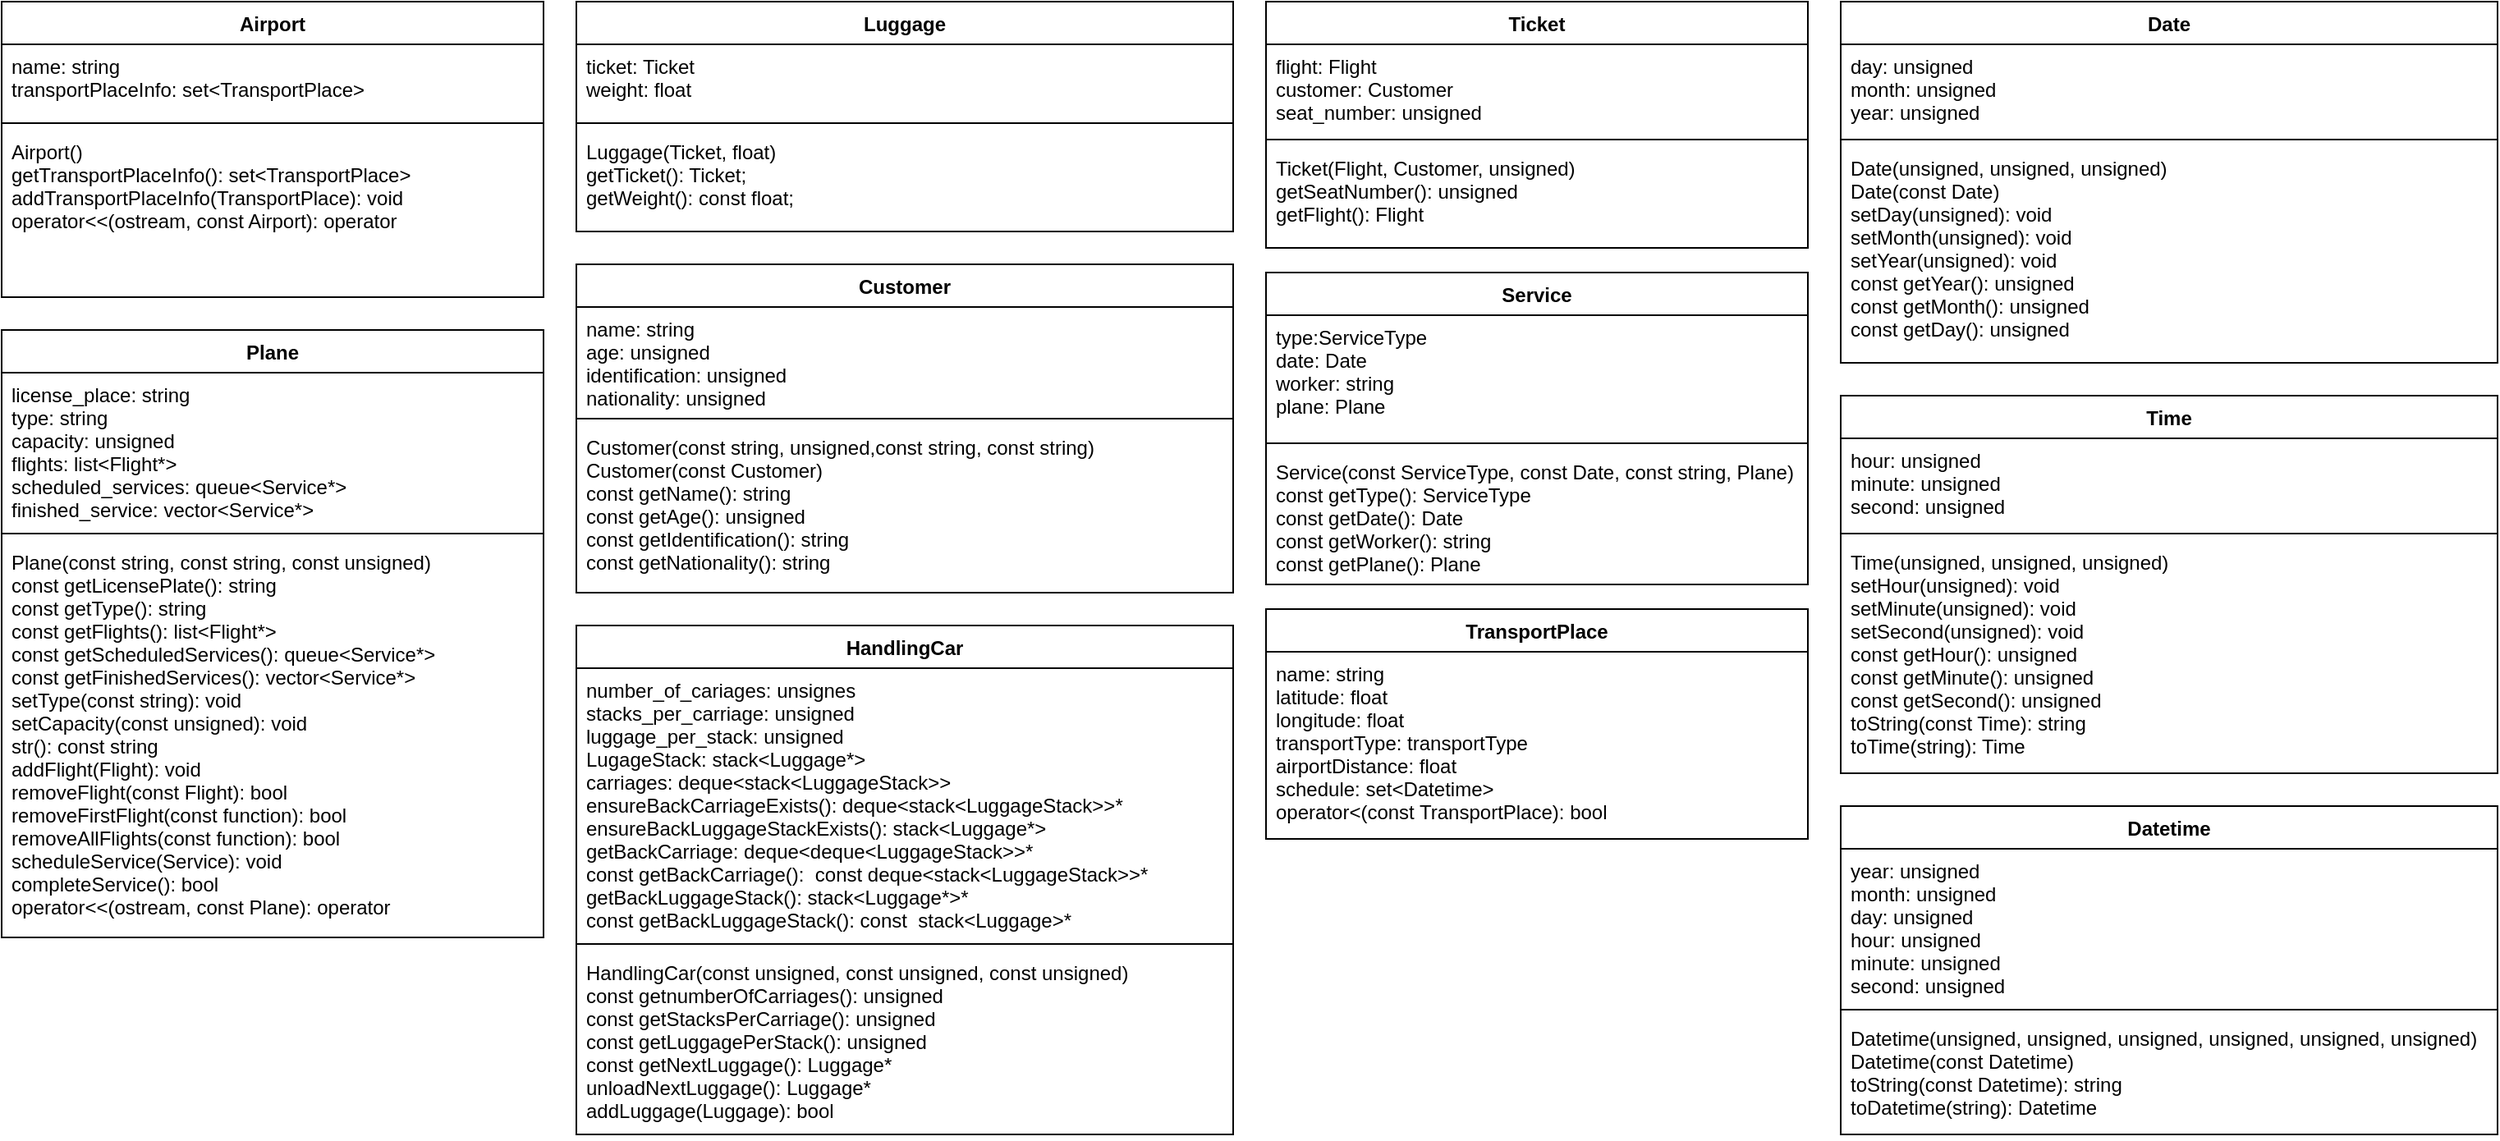 <mxfile version="15.9.1" type="github">
  <diagram id="W_Nx_6DD35ul7_3408HK" name="Page-1">
    <mxGraphModel dx="1769" dy="774" grid="1" gridSize="10" guides="1" tooltips="1" connect="1" arrows="1" fold="1" page="1" pageScale="1" pageWidth="850" pageHeight="1100" math="0" shadow="0">
      <root>
        <mxCell id="0" />
        <mxCell id="1" parent="0" />
        <mxCell id="bMeLzX-Dhkqm__7QgIpA-3" value="Airport" style="swimlane;fontStyle=1;align=center;verticalAlign=top;childLayout=stackLayout;horizontal=1;startSize=26;horizontalStack=0;resizeParent=1;resizeParentMax=0;resizeLast=0;collapsible=1;marginBottom=0;glass=0;strokeColor=default;" parent="1" vertex="1">
          <mxGeometry x="30" y="20" width="330" height="180" as="geometry" />
        </mxCell>
        <mxCell id="bMeLzX-Dhkqm__7QgIpA-4" value="name: string&#xa;transportPlaceInfo: set&lt;TransportPlace&gt;&#xa;" style="text;strokeColor=none;fillColor=none;align=left;verticalAlign=top;spacingLeft=4;spacingRight=4;overflow=hidden;rotatable=0;points=[[0,0.5],[1,0.5]];portConstraint=eastwest;glass=0;" parent="bMeLzX-Dhkqm__7QgIpA-3" vertex="1">
          <mxGeometry y="26" width="330" height="44" as="geometry" />
        </mxCell>
        <mxCell id="bMeLzX-Dhkqm__7QgIpA-5" value="" style="line;strokeWidth=1;fillColor=none;align=left;verticalAlign=middle;spacingTop=-1;spacingLeft=3;spacingRight=3;rotatable=0;labelPosition=right;points=[];portConstraint=eastwest;glass=0;" parent="bMeLzX-Dhkqm__7QgIpA-3" vertex="1">
          <mxGeometry y="70" width="330" height="8" as="geometry" />
        </mxCell>
        <mxCell id="bMeLzX-Dhkqm__7QgIpA-6" value="Airport()&#xa;getTransportPlaceInfo(): set&lt;TransportPlace&gt;&#xa;addTransportPlaceInfo(TransportPlace): void&#xa;operator&lt;&lt;(ostream, const Airport): operator&#xa;" style="text;strokeColor=none;fillColor=none;align=left;verticalAlign=top;spacingLeft=4;spacingRight=4;overflow=hidden;rotatable=0;points=[[0,0.5],[1,0.5]];portConstraint=eastwest;glass=0;" parent="bMeLzX-Dhkqm__7QgIpA-3" vertex="1">
          <mxGeometry y="78" width="330" height="102" as="geometry" />
        </mxCell>
        <mxCell id="bMeLzX-Dhkqm__7QgIpA-8" value="TransportPlace" style="swimlane;fontStyle=1;align=center;verticalAlign=top;childLayout=stackLayout;horizontal=1;startSize=26;horizontalStack=0;resizeParent=1;resizeParentMax=0;resizeLast=0;collapsible=1;marginBottom=0;glass=0;strokeColor=default;" parent="1" vertex="1">
          <mxGeometry x="800" y="390" width="330" height="140" as="geometry" />
        </mxCell>
        <mxCell id="bMeLzX-Dhkqm__7QgIpA-9" value="name: string&#xa;latitude: float&#xa;longitude: float&#xa;transportType: transportType&#xa;airportDistance: float&#xa;schedule: set&lt;Datetime&gt;&#xa;operator&lt;(const TransportPlace): bool" style="text;strokeColor=none;fillColor=none;align=left;verticalAlign=top;spacingLeft=4;spacingRight=4;overflow=hidden;rotatable=0;points=[[0,0.5],[1,0.5]];portConstraint=eastwest;glass=0;" parent="bMeLzX-Dhkqm__7QgIpA-8" vertex="1">
          <mxGeometry y="26" width="330" height="114" as="geometry" />
        </mxCell>
        <mxCell id="bMeLzX-Dhkqm__7QgIpA-12" value="Ticket" style="swimlane;fontStyle=1;align=center;verticalAlign=top;childLayout=stackLayout;horizontal=1;startSize=26;horizontalStack=0;resizeParent=1;resizeParentMax=0;resizeLast=0;collapsible=1;marginBottom=0;glass=0;strokeColor=default;" parent="1" vertex="1">
          <mxGeometry x="800" y="20" width="330" height="150" as="geometry" />
        </mxCell>
        <mxCell id="bMeLzX-Dhkqm__7QgIpA-13" value="flight: Flight&#xa;customer: Customer&#xa;seat_number: unsigned&#xa;" style="text;strokeColor=none;fillColor=none;align=left;verticalAlign=top;spacingLeft=4;spacingRight=4;overflow=hidden;rotatable=0;points=[[0,0.5],[1,0.5]];portConstraint=eastwest;glass=0;" parent="bMeLzX-Dhkqm__7QgIpA-12" vertex="1">
          <mxGeometry y="26" width="330" height="54" as="geometry" />
        </mxCell>
        <mxCell id="bMeLzX-Dhkqm__7QgIpA-14" value="" style="line;strokeWidth=1;fillColor=none;align=left;verticalAlign=middle;spacingTop=-1;spacingLeft=3;spacingRight=3;rotatable=0;labelPosition=right;points=[];portConstraint=eastwest;glass=0;" parent="bMeLzX-Dhkqm__7QgIpA-12" vertex="1">
          <mxGeometry y="80" width="330" height="8" as="geometry" />
        </mxCell>
        <mxCell id="bMeLzX-Dhkqm__7QgIpA-15" value="Ticket(Flight, Customer, unsigned)&#xa;getSeatNumber(): unsigned&#xa;getFlight(): Flight&#xa;" style="text;strokeColor=none;fillColor=none;align=left;verticalAlign=top;spacingLeft=4;spacingRight=4;overflow=hidden;rotatable=0;points=[[0,0.5],[1,0.5]];portConstraint=eastwest;glass=0;" parent="bMeLzX-Dhkqm__7QgIpA-12" vertex="1">
          <mxGeometry y="88" width="330" height="62" as="geometry" />
        </mxCell>
        <mxCell id="bMeLzX-Dhkqm__7QgIpA-16" value="Plane" style="swimlane;fontStyle=1;align=center;verticalAlign=top;childLayout=stackLayout;horizontal=1;startSize=26;horizontalStack=0;resizeParent=1;resizeParentMax=0;resizeLast=0;collapsible=1;marginBottom=0;glass=0;strokeColor=default;" parent="1" vertex="1">
          <mxGeometry x="30" y="220" width="330" height="370" as="geometry" />
        </mxCell>
        <mxCell id="bMeLzX-Dhkqm__7QgIpA-17" value="license_place: string&#xa;type: string&#xa;capacity: unsigned&#xa;flights: list&lt;Flight*&gt;&#xa;scheduled_services: queue&lt;Service*&gt;&#xa;finished_service: vector&lt;Service*&gt;&#xa;" style="text;strokeColor=none;fillColor=none;align=left;verticalAlign=top;spacingLeft=4;spacingRight=4;overflow=hidden;rotatable=0;points=[[0,0.5],[1,0.5]];portConstraint=eastwest;glass=0;" parent="bMeLzX-Dhkqm__7QgIpA-16" vertex="1">
          <mxGeometry y="26" width="330" height="94" as="geometry" />
        </mxCell>
        <mxCell id="bMeLzX-Dhkqm__7QgIpA-18" value="" style="line;strokeWidth=1;fillColor=none;align=left;verticalAlign=middle;spacingTop=-1;spacingLeft=3;spacingRight=3;rotatable=0;labelPosition=right;points=[];portConstraint=eastwest;glass=0;" parent="bMeLzX-Dhkqm__7QgIpA-16" vertex="1">
          <mxGeometry y="120" width="330" height="8" as="geometry" />
        </mxCell>
        <mxCell id="bMeLzX-Dhkqm__7QgIpA-19" value="Plane(const string, const string, const unsigned)&#xa;const getLicensePlate(): string&#xa;const getType(): string&#xa;const getFlights(): list&lt;Flight*&gt;&#xa;const getScheduledServices(): queue&lt;Service*&gt;&#xa;const getFinishedServices(): vector&lt;Service*&gt;&#xa;setType(const string): void&#xa;setCapacity(const unsigned): void&#xa;str(): const string&#xa;addFlight(Flight): void&#xa;removeFlight(const Flight): bool&#xa;removeFirstFlight(const function): bool&#xa;removeAllFlights(const function): bool&#xa;scheduleService(Service): void&#xa;completeService(): bool&#xa;operator&lt;&lt;(ostream, const Plane): operator&#xa;" style="text;strokeColor=none;fillColor=none;align=left;verticalAlign=top;spacingLeft=4;spacingRight=4;overflow=hidden;rotatable=0;points=[[0,0.5],[1,0.5]];portConstraint=eastwest;glass=0;" parent="bMeLzX-Dhkqm__7QgIpA-16" vertex="1">
          <mxGeometry y="128" width="330" height="242" as="geometry" />
        </mxCell>
        <mxCell id="bMeLzX-Dhkqm__7QgIpA-24" value="Service" style="swimlane;fontStyle=1;align=center;verticalAlign=top;childLayout=stackLayout;horizontal=1;startSize=26;horizontalStack=0;resizeParent=1;resizeParentMax=0;resizeLast=0;collapsible=1;marginBottom=0;glass=0;strokeColor=default;" parent="1" vertex="1">
          <mxGeometry x="800" y="185" width="330" height="190" as="geometry" />
        </mxCell>
        <mxCell id="bMeLzX-Dhkqm__7QgIpA-25" value="type:ServiceType&#xa;date: Date&#xa;worker: string&#xa;plane: Plane&#xa;" style="text;strokeColor=none;fillColor=none;align=left;verticalAlign=top;spacingLeft=4;spacingRight=4;overflow=hidden;rotatable=0;points=[[0,0.5],[1,0.5]];portConstraint=eastwest;glass=0;" parent="bMeLzX-Dhkqm__7QgIpA-24" vertex="1">
          <mxGeometry y="26" width="330" height="74" as="geometry" />
        </mxCell>
        <mxCell id="bMeLzX-Dhkqm__7QgIpA-26" value="" style="line;strokeWidth=1;fillColor=none;align=left;verticalAlign=middle;spacingTop=-1;spacingLeft=3;spacingRight=3;rotatable=0;labelPosition=right;points=[];portConstraint=eastwest;glass=0;" parent="bMeLzX-Dhkqm__7QgIpA-24" vertex="1">
          <mxGeometry y="100" width="330" height="8" as="geometry" />
        </mxCell>
        <mxCell id="bMeLzX-Dhkqm__7QgIpA-27" value="Service(const ServiceType, const Date, const string, Plane)&#xa;const getType(): ServiceType&#xa;const getDate(): Date&#xa;const getWorker(): string&#xa;const getPlane(): Plane&#xa;" style="text;strokeColor=none;fillColor=none;align=left;verticalAlign=top;spacingLeft=4;spacingRight=4;overflow=hidden;rotatable=0;points=[[0,0.5],[1,0.5]];portConstraint=eastwest;glass=0;" parent="bMeLzX-Dhkqm__7QgIpA-24" vertex="1">
          <mxGeometry y="108" width="330" height="82" as="geometry" />
        </mxCell>
        <mxCell id="bMeLzX-Dhkqm__7QgIpA-28" value="Date" style="swimlane;fontStyle=1;align=center;verticalAlign=top;childLayout=stackLayout;horizontal=1;startSize=26;horizontalStack=0;resizeParent=1;resizeParentMax=0;resizeLast=0;collapsible=1;marginBottom=0;glass=0;strokeColor=default;" parent="1" vertex="1">
          <mxGeometry x="1150" y="20" width="400" height="220" as="geometry" />
        </mxCell>
        <mxCell id="bMeLzX-Dhkqm__7QgIpA-29" value="day: unsigned&#xa;month: unsigned&#xa;year: unsigned&#xa;" style="text;strokeColor=none;fillColor=none;align=left;verticalAlign=top;spacingLeft=4;spacingRight=4;overflow=hidden;rotatable=0;points=[[0,0.5],[1,0.5]];portConstraint=eastwest;glass=0;" parent="bMeLzX-Dhkqm__7QgIpA-28" vertex="1">
          <mxGeometry y="26" width="400" height="54" as="geometry" />
        </mxCell>
        <mxCell id="bMeLzX-Dhkqm__7QgIpA-30" value="" style="line;strokeWidth=1;fillColor=none;align=left;verticalAlign=middle;spacingTop=-1;spacingLeft=3;spacingRight=3;rotatable=0;labelPosition=right;points=[];portConstraint=eastwest;glass=0;" parent="bMeLzX-Dhkqm__7QgIpA-28" vertex="1">
          <mxGeometry y="80" width="400" height="8" as="geometry" />
        </mxCell>
        <mxCell id="bMeLzX-Dhkqm__7QgIpA-31" value="Date(unsigned, unsigned, unsigned)&#xa;Date(const Date)&#xa;setDay(unsigned): void&#xa;setMonth(unsigned): void&#xa;setYear(unsigned): void&#xa;const getYear(): unsigned&#xa;const getMonth(): unsigned&#xa;const getDay(): unsigned" style="text;strokeColor=none;fillColor=none;align=left;verticalAlign=top;spacingLeft=4;spacingRight=4;overflow=hidden;rotatable=0;points=[[0,0.5],[1,0.5]];portConstraint=eastwest;glass=0;" parent="bMeLzX-Dhkqm__7QgIpA-28" vertex="1">
          <mxGeometry y="88" width="400" height="132" as="geometry" />
        </mxCell>
        <mxCell id="bMeLzX-Dhkqm__7QgIpA-32" value="Time" style="swimlane;fontStyle=1;align=center;verticalAlign=top;childLayout=stackLayout;horizontal=1;startSize=26;horizontalStack=0;resizeParent=1;resizeParentMax=0;resizeLast=0;collapsible=1;marginBottom=0;glass=0;strokeColor=default;" parent="1" vertex="1">
          <mxGeometry x="1150" y="260" width="400" height="230" as="geometry" />
        </mxCell>
        <mxCell id="bMeLzX-Dhkqm__7QgIpA-33" value="hour: unsigned&#xa;minute: unsigned&#xa;second: unsigned&#xa;" style="text;strokeColor=none;fillColor=none;align=left;verticalAlign=top;spacingLeft=4;spacingRight=4;overflow=hidden;rotatable=0;points=[[0,0.5],[1,0.5]];portConstraint=eastwest;glass=0;" parent="bMeLzX-Dhkqm__7QgIpA-32" vertex="1">
          <mxGeometry y="26" width="400" height="54" as="geometry" />
        </mxCell>
        <mxCell id="bMeLzX-Dhkqm__7QgIpA-34" value="" style="line;strokeWidth=1;fillColor=none;align=left;verticalAlign=middle;spacingTop=-1;spacingLeft=3;spacingRight=3;rotatable=0;labelPosition=right;points=[];portConstraint=eastwest;glass=0;" parent="bMeLzX-Dhkqm__7QgIpA-32" vertex="1">
          <mxGeometry y="80" width="400" height="8" as="geometry" />
        </mxCell>
        <mxCell id="bMeLzX-Dhkqm__7QgIpA-35" value="Time(unsigned, unsigned, unsigned)&#xa;setHour(unsigned): void&#xa;setMinute(unsigned): void&#xa;setSecond(unsigned): void&#xa;const getHour(): unsigned&#xa;const getMinute(): unsigned&#xa;const getSecond(): unsigned&#xa;toString(const Time): string&#xa;toTime(string): Time&#xa;" style="text;strokeColor=none;fillColor=none;align=left;verticalAlign=top;spacingLeft=4;spacingRight=4;overflow=hidden;rotatable=0;points=[[0,0.5],[1,0.5]];portConstraint=eastwest;glass=0;" parent="bMeLzX-Dhkqm__7QgIpA-32" vertex="1">
          <mxGeometry y="88" width="400" height="142" as="geometry" />
        </mxCell>
        <mxCell id="bMeLzX-Dhkqm__7QgIpA-40" value="Customer" style="swimlane;fontStyle=1;align=center;verticalAlign=top;childLayout=stackLayout;horizontal=1;startSize=26;horizontalStack=0;resizeParent=1;resizeParentMax=0;resizeLast=0;collapsible=1;marginBottom=0;glass=0;strokeColor=default;" parent="1" vertex="1">
          <mxGeometry x="380" y="180" width="400" height="200" as="geometry" />
        </mxCell>
        <mxCell id="bMeLzX-Dhkqm__7QgIpA-41" value="name: string&#xa;age: unsigned&#xa;identification: unsigned&#xa;nationality: unsigned&#xa;" style="text;strokeColor=none;fillColor=none;align=left;verticalAlign=top;spacingLeft=4;spacingRight=4;overflow=hidden;rotatable=0;points=[[0,0.5],[1,0.5]];portConstraint=eastwest;glass=0;" parent="bMeLzX-Dhkqm__7QgIpA-40" vertex="1">
          <mxGeometry y="26" width="400" height="64" as="geometry" />
        </mxCell>
        <mxCell id="bMeLzX-Dhkqm__7QgIpA-42" value="" style="line;strokeWidth=1;fillColor=none;align=left;verticalAlign=middle;spacingTop=-1;spacingLeft=3;spacingRight=3;rotatable=0;labelPosition=right;points=[];portConstraint=eastwest;glass=0;" parent="bMeLzX-Dhkqm__7QgIpA-40" vertex="1">
          <mxGeometry y="90" width="400" height="8" as="geometry" />
        </mxCell>
        <mxCell id="bMeLzX-Dhkqm__7QgIpA-43" value="Customer(const string, unsigned,const string, const string)&#xa;Customer(const Customer)&#xa;const getName(): string&#xa;const getAge(): unsigned&#xa;const getIdentification(): string&#xa;const getNationality(): string&#xa;" style="text;strokeColor=none;fillColor=none;align=left;verticalAlign=top;spacingLeft=4;spacingRight=4;overflow=hidden;rotatable=0;points=[[0,0.5],[1,0.5]];portConstraint=eastwest;glass=0;" parent="bMeLzX-Dhkqm__7QgIpA-40" vertex="1">
          <mxGeometry y="98" width="400" height="102" as="geometry" />
        </mxCell>
        <mxCell id="bMeLzX-Dhkqm__7QgIpA-48" value="Luggage" style="swimlane;fontStyle=1;align=center;verticalAlign=top;childLayout=stackLayout;horizontal=1;startSize=26;horizontalStack=0;resizeParent=1;resizeParentMax=0;resizeLast=0;collapsible=1;marginBottom=0;glass=0;strokeColor=default;" parent="1" vertex="1">
          <mxGeometry x="380" y="20" width="400" height="140" as="geometry" />
        </mxCell>
        <mxCell id="bMeLzX-Dhkqm__7QgIpA-49" value="ticket: Ticket&#xa;weight: float&#xa;" style="text;strokeColor=none;fillColor=none;align=left;verticalAlign=top;spacingLeft=4;spacingRight=4;overflow=hidden;rotatable=0;points=[[0,0.5],[1,0.5]];portConstraint=eastwest;glass=0;" parent="bMeLzX-Dhkqm__7QgIpA-48" vertex="1">
          <mxGeometry y="26" width="400" height="44" as="geometry" />
        </mxCell>
        <mxCell id="bMeLzX-Dhkqm__7QgIpA-50" value="" style="line;strokeWidth=1;fillColor=none;align=left;verticalAlign=middle;spacingTop=-1;spacingLeft=3;spacingRight=3;rotatable=0;labelPosition=right;points=[];portConstraint=eastwest;glass=0;" parent="bMeLzX-Dhkqm__7QgIpA-48" vertex="1">
          <mxGeometry y="70" width="400" height="8" as="geometry" />
        </mxCell>
        <mxCell id="bMeLzX-Dhkqm__7QgIpA-51" value="Luggage(Ticket, float)&#xa;getTicket(): Ticket;&#xa;getWeight(): const float;&#xa;" style="text;strokeColor=none;fillColor=none;align=left;verticalAlign=top;spacingLeft=4;spacingRight=4;overflow=hidden;rotatable=0;points=[[0,0.5],[1,0.5]];portConstraint=eastwest;glass=0;" parent="bMeLzX-Dhkqm__7QgIpA-48" vertex="1">
          <mxGeometry y="78" width="400" height="62" as="geometry" />
        </mxCell>
        <mxCell id="N8jX7RXxcrsj9XoVNn8p-1" value="HandlingCar" style="swimlane;fontStyle=1;align=center;verticalAlign=top;childLayout=stackLayout;horizontal=1;startSize=26;horizontalStack=0;resizeParent=1;resizeParentMax=0;resizeLast=0;collapsible=1;marginBottom=0;" vertex="1" parent="1">
          <mxGeometry x="380" y="400" width="400" height="310" as="geometry" />
        </mxCell>
        <mxCell id="N8jX7RXxcrsj9XoVNn8p-2" value="number_of_cariages: unsignes&#xa;stacks_per_carriage: unsigned&#xa;luggage_per_stack: unsigned&#xa;LugageStack: stack&lt;Luggage*&gt;&#xa;carriages: deque&lt;stack&lt;LuggageStack&gt;&gt;&#xa;ensureBackCarriageExists(): deque&lt;stack&lt;LuggageStack&gt;&gt;*&#xa;ensureBackLuggageStackExists(): stack&lt;Luggage*&gt;&#xa;getBackCarriage: deque&lt;deque&lt;LuggageStack&gt;&gt;*&#xa;const getBackCarriage():  const deque&lt;stack&lt;LuggageStack&gt;&gt;*&#xa;getBackLuggageStack(): stack&lt;Luggage*&gt;*&#xa;const getBackLuggageStack(): const  stack&lt;Luggage&gt;*&#xa;" style="text;strokeColor=none;fillColor=none;align=left;verticalAlign=top;spacingLeft=4;spacingRight=4;overflow=hidden;rotatable=0;points=[[0,0.5],[1,0.5]];portConstraint=eastwest;" vertex="1" parent="N8jX7RXxcrsj9XoVNn8p-1">
          <mxGeometry y="26" width="400" height="164" as="geometry" />
        </mxCell>
        <mxCell id="N8jX7RXxcrsj9XoVNn8p-3" value="" style="line;strokeWidth=1;fillColor=none;align=left;verticalAlign=middle;spacingTop=-1;spacingLeft=3;spacingRight=3;rotatable=0;labelPosition=right;points=[];portConstraint=eastwest;" vertex="1" parent="N8jX7RXxcrsj9XoVNn8p-1">
          <mxGeometry y="190" width="400" height="8" as="geometry" />
        </mxCell>
        <mxCell id="N8jX7RXxcrsj9XoVNn8p-4" value="HandlingCar(const unsigned, const unsigned, const unsigned)&#xa;const getnumberOfCarriages(): unsigned&#xa;const getStacksPerCarriage(): unsigned&#xa;const getLuggagePerStack(): unsigned&#xa;const getNextLuggage(): Luggage*&#xa;unloadNextLuggage(): Luggage*&#xa;addLuggage(Luggage): bool&#xa;" style="text;strokeColor=none;fillColor=none;align=left;verticalAlign=top;spacingLeft=4;spacingRight=4;overflow=hidden;rotatable=0;points=[[0,0.5],[1,0.5]];portConstraint=eastwest;" vertex="1" parent="N8jX7RXxcrsj9XoVNn8p-1">
          <mxGeometry y="198" width="400" height="112" as="geometry" />
        </mxCell>
        <mxCell id="bMeLzX-Dhkqm__7QgIpA-36" value="Datetime" style="swimlane;fontStyle=1;align=center;verticalAlign=top;childLayout=stackLayout;horizontal=1;startSize=26;horizontalStack=0;resizeParent=1;resizeParentMax=0;resizeLast=0;collapsible=1;marginBottom=0;glass=0;strokeColor=default;" parent="1" vertex="1">
          <mxGeometry x="1150" y="510" width="400" height="200" as="geometry" />
        </mxCell>
        <mxCell id="bMeLzX-Dhkqm__7QgIpA-37" value="year: unsigned&#xa;month: unsigned&#xa;day: unsigned&#xa;hour: unsigned&#xa;minute: unsigned&#xa;second: unsigned" style="text;strokeColor=none;fillColor=none;align=left;verticalAlign=top;spacingLeft=4;spacingRight=4;overflow=hidden;rotatable=0;points=[[0,0.5],[1,0.5]];portConstraint=eastwest;glass=0;" parent="bMeLzX-Dhkqm__7QgIpA-36" vertex="1">
          <mxGeometry y="26" width="400" height="94" as="geometry" />
        </mxCell>
        <mxCell id="bMeLzX-Dhkqm__7QgIpA-38" value="" style="line;strokeWidth=1;fillColor=none;align=left;verticalAlign=middle;spacingTop=-1;spacingLeft=3;spacingRight=3;rotatable=0;labelPosition=right;points=[];portConstraint=eastwest;glass=0;" parent="bMeLzX-Dhkqm__7QgIpA-36" vertex="1">
          <mxGeometry y="120" width="400" height="8" as="geometry" />
        </mxCell>
        <mxCell id="bMeLzX-Dhkqm__7QgIpA-39" value="Datetime(unsigned, unsigned, unsigned, unsigned, unsigned, unsigned)&#xa;Datetime(const Datetime)&#xa;toString(const Datetime): string&#xa;toDatetime(string): Datetime" style="text;strokeColor=none;fillColor=none;align=left;verticalAlign=top;spacingLeft=4;spacingRight=4;overflow=hidden;rotatable=0;points=[[0,0.5],[1,0.5]];portConstraint=eastwest;glass=0;" parent="bMeLzX-Dhkqm__7QgIpA-36" vertex="1">
          <mxGeometry y="128" width="400" height="72" as="geometry" />
        </mxCell>
      </root>
    </mxGraphModel>
  </diagram>
</mxfile>

